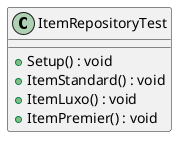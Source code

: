 @startuml
class ItemRepositoryTest {
    + Setup() : void
    + ItemStandard() : void
    + ItemLuxo() : void
    + ItemPremier() : void
}
@enduml
